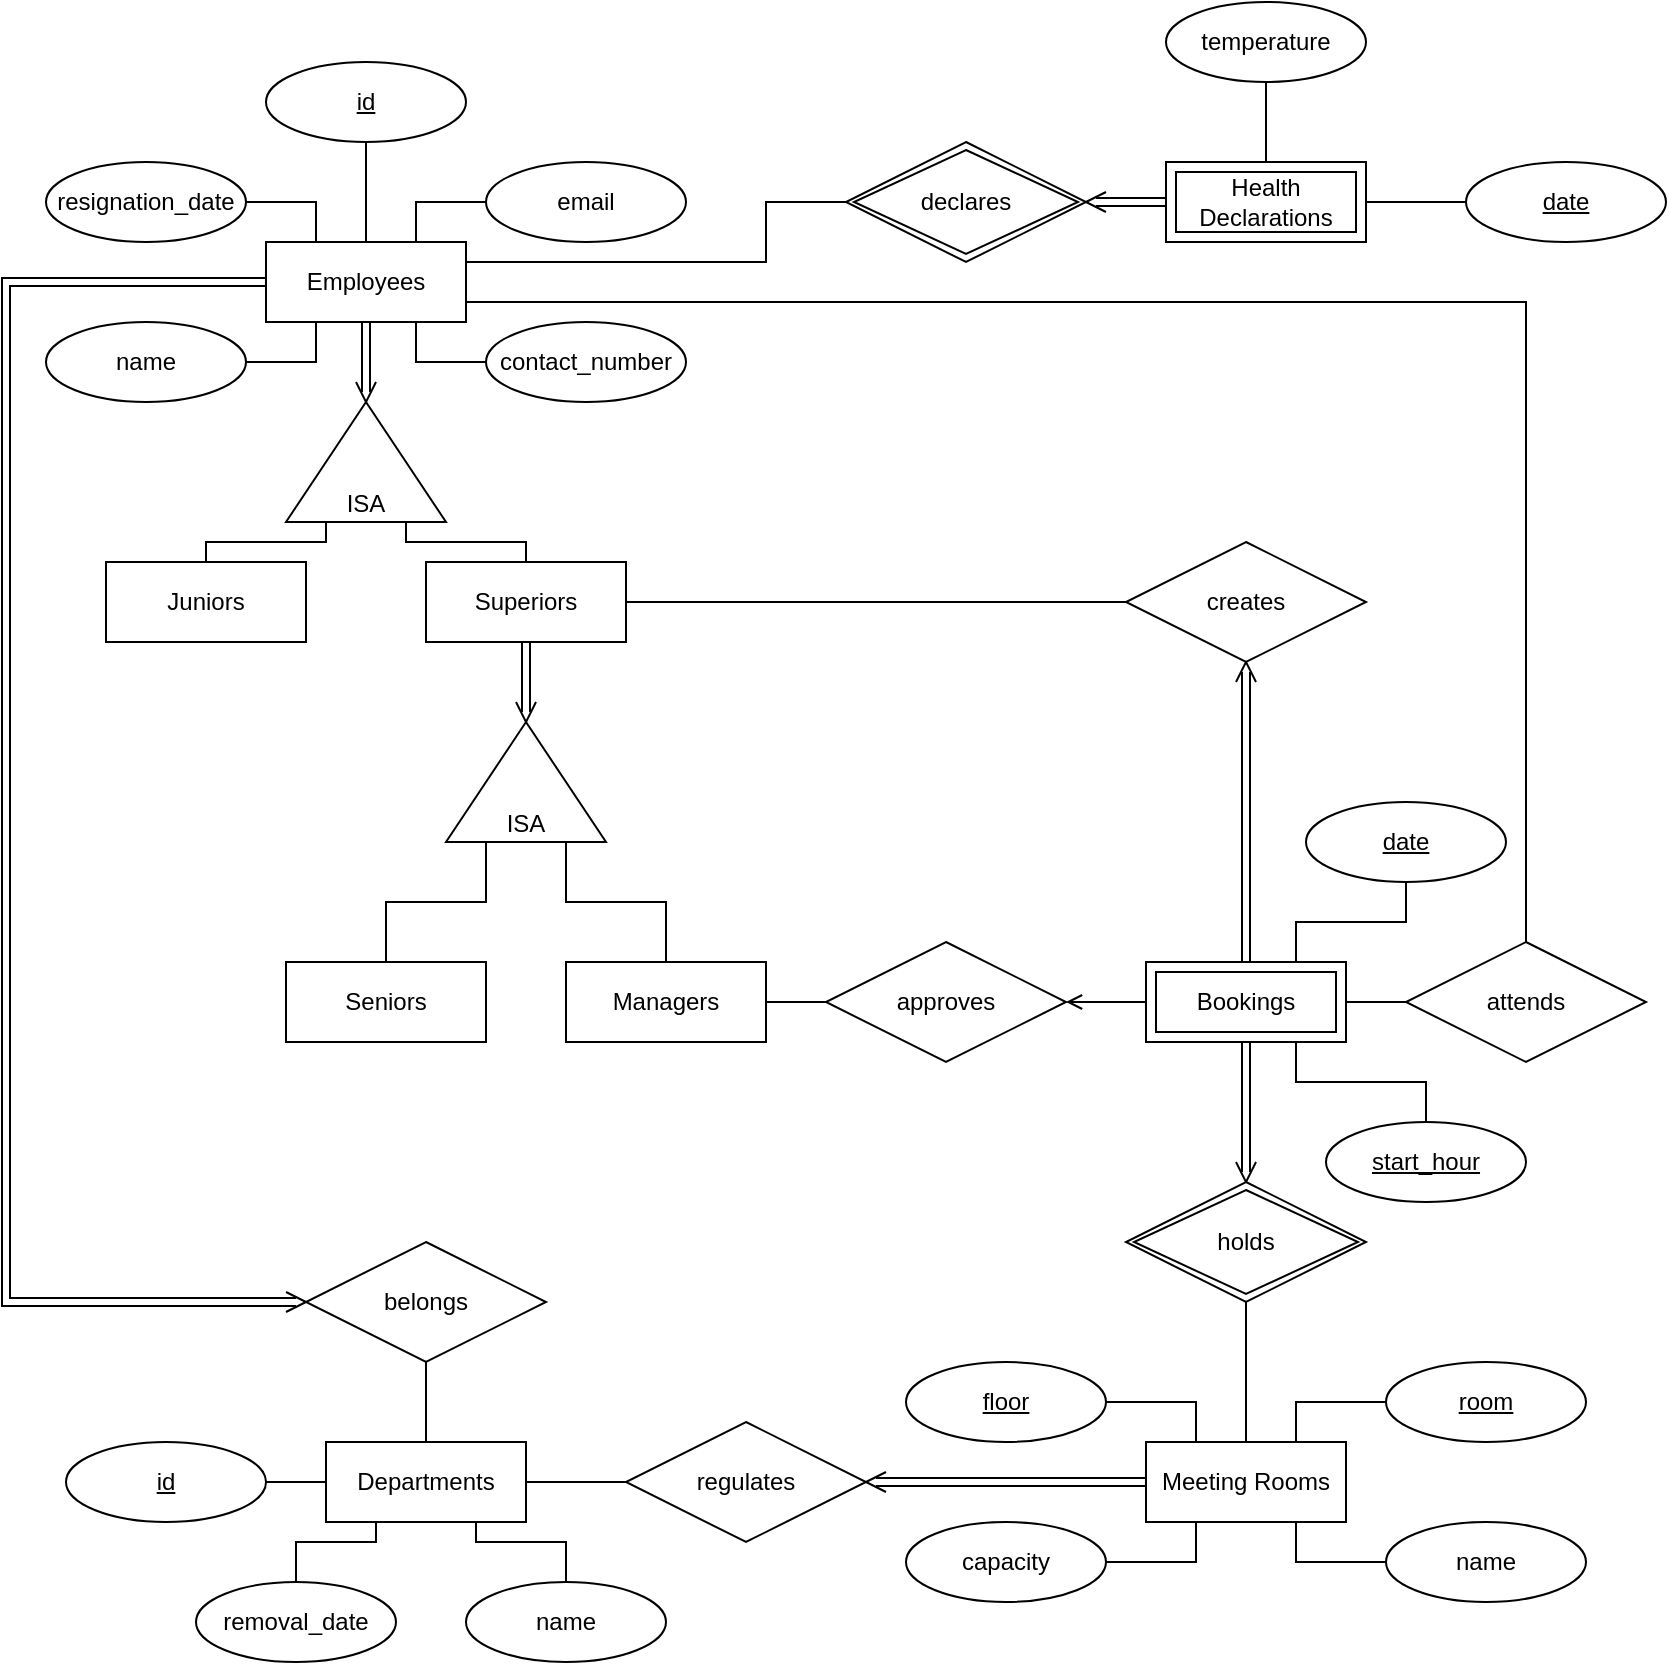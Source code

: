 <mxfile version="15.2.9" type="google"><diagram id="R2lEEEUBdFMjLlhIrx00" name="Page-1"><mxGraphModel dx="1064" dy="620" grid="1" gridSize="10" guides="1" tooltips="1" connect="1" arrows="1" fold="1" page="1" pageScale="1" pageWidth="850" pageHeight="1100" math="0" shadow="0" extFonts="Permanent Marker^https://fonts.googleapis.com/css?family=Permanent+Marker"><root><mxCell id="0"/><mxCell id="1" parent="0"/><mxCell id="0D0uByYMOpNc_iQ8U12g-67" style="edgeStyle=orthogonalEdgeStyle;rounded=0;orthogonalLoop=1;jettySize=auto;html=1;entryX=0;entryY=0.25;entryDx=0;entryDy=0;endArrow=none;endFill=0;" parent="1" source="0D0uByYMOpNc_iQ8U12g-1" target="0D0uByYMOpNc_iQ8U12g-66" edge="1"><mxGeometry relative="1" as="geometry"/></mxCell><mxCell id="0D0uByYMOpNc_iQ8U12g-1" value="Seniors" style="whiteSpace=wrap;html=1;align=center;" parent="1" vertex="1"><mxGeometry x="150" y="570" width="100" height="40" as="geometry"/></mxCell><mxCell id="0D0uByYMOpNc_iQ8U12g-33" style="edgeStyle=orthogonalEdgeStyle;rounded=0;orthogonalLoop=1;jettySize=auto;html=1;exitX=0.5;exitY=0;exitDx=0;exitDy=0;entryX=0;entryY=0.25;entryDx=0;entryDy=0;endArrow=none;endFill=0;" parent="1" source="0D0uByYMOpNc_iQ8U12g-2" target="0D0uByYMOpNc_iQ8U12g-10" edge="1"><mxGeometry relative="1" as="geometry"><Array as="points"><mxPoint x="110" y="360"/><mxPoint x="170" y="360"/></Array></mxGeometry></mxCell><mxCell id="0D0uByYMOpNc_iQ8U12g-2" value="Juniors" style="whiteSpace=wrap;html=1;align=center;" parent="1" vertex="1"><mxGeometry x="60" y="370" width="100" height="40" as="geometry"/></mxCell><mxCell id="sdohsD43adh8IMulmVAE-13" style="edgeStyle=orthogonalEdgeStyle;rounded=0;orthogonalLoop=1;jettySize=auto;html=1;entryX=0;entryY=0.5;entryDx=0;entryDy=0;endArrow=none;endFill=0;shape=link;" parent="1" source="0D0uByYMOpNc_iQ8U12g-3" edge="1"><mxGeometry relative="1" as="geometry"><mxPoint x="445" y="830" as="targetPoint"/></mxGeometry></mxCell><mxCell id="0D0uByYMOpNc_iQ8U12g-3" value="Meeting Rooms" style="whiteSpace=wrap;html=1;align=center;" parent="1" vertex="1"><mxGeometry x="580" y="810" width="100" height="40" as="geometry"/></mxCell><mxCell id="sdohsD43adh8IMulmVAE-8" style="edgeStyle=orthogonalEdgeStyle;rounded=0;orthogonalLoop=1;jettySize=auto;html=1;entryX=0.5;entryY=1;entryDx=0;entryDy=0;endArrow=none;endFill=0;" parent="1" source="0D0uByYMOpNc_iQ8U12g-4" target="0D0uByYMOpNc_iQ8U12g-82" edge="1"><mxGeometry relative="1" as="geometry"/></mxCell><mxCell id="sdohsD43adh8IMulmVAE-11" style="edgeStyle=orthogonalEdgeStyle;rounded=0;orthogonalLoop=1;jettySize=auto;html=1;entryX=0;entryY=0.5;entryDx=0;entryDy=0;endArrow=none;endFill=0;" parent="1" source="0D0uByYMOpNc_iQ8U12g-4" target="sdohsD43adh8IMulmVAE-10" edge="1"><mxGeometry relative="1" as="geometry"/></mxCell><mxCell id="0D0uByYMOpNc_iQ8U12g-4" value="Departments" style="whiteSpace=wrap;html=1;align=center;" parent="1" vertex="1"><mxGeometry x="170" y="810" width="100" height="40" as="geometry"/></mxCell><mxCell id="sdohsD43adh8IMulmVAE-6" style="edgeStyle=orthogonalEdgeStyle;rounded=0;orthogonalLoop=1;jettySize=auto;html=1;entryX=0;entryY=0.5;entryDx=0;entryDy=0;endArrow=none;endFill=0;shape=link;" parent="1" source="0D0uByYMOpNc_iQ8U12g-5" edge="1"><mxGeometry relative="1" as="geometry"><mxPoint x="190" y="285" as="targetPoint"/></mxGeometry></mxCell><mxCell id="sdohsD43adh8IMulmVAE-14" value="" style="edgeStyle=orthogonalEdgeStyle;rounded=0;orthogonalLoop=1;jettySize=auto;html=1;endArrow=none;endFill=0;" parent="1" source="0D0uByYMOpNc_iQ8U12g-5" target="0D0uByYMOpNc_iQ8U12g-24" edge="1"><mxGeometry relative="1" as="geometry"><Array as="points"><mxPoint x="190" y="200"/><mxPoint x="190" y="200"/></Array></mxGeometry></mxCell><mxCell id="sdohsD43adh8IMulmVAE-16" style="edgeStyle=orthogonalEdgeStyle;rounded=0;orthogonalLoop=1;jettySize=auto;html=1;endArrow=none;endFill=0;shape=link;entryX=0;entryY=0.5;entryDx=0;entryDy=0;" parent="1" source="0D0uByYMOpNc_iQ8U12g-5" edge="1"><mxGeometry relative="1" as="geometry"><mxPoint x="155" y="740" as="targetPoint"/><Array as="points"><mxPoint x="10" y="230"/><mxPoint x="10" y="740"/></Array></mxGeometry></mxCell><mxCell id="0D0uByYMOpNc_iQ8U12g-5" value="Employees" style="whiteSpace=wrap;html=1;align=center;" parent="1" vertex="1"><mxGeometry x="140" y="210" width="100" height="40" as="geometry"/></mxCell><mxCell id="0D0uByYMOpNc_iQ8U12g-68" style="edgeStyle=orthogonalEdgeStyle;rounded=0;orthogonalLoop=1;jettySize=auto;html=1;entryX=0;entryY=0.75;entryDx=0;entryDy=0;endArrow=none;endFill=0;" parent="1" source="0D0uByYMOpNc_iQ8U12g-7" target="0D0uByYMOpNc_iQ8U12g-66" edge="1"><mxGeometry relative="1" as="geometry"/></mxCell><mxCell id="0D0uByYMOpNc_iQ8U12g-7" value="Managers" style="whiteSpace=wrap;html=1;align=center;" parent="1" vertex="1"><mxGeometry x="290" y="570" width="100" height="40" as="geometry"/></mxCell><mxCell id="0D0uByYMOpNc_iQ8U12g-32" style="edgeStyle=orthogonalEdgeStyle;rounded=0;orthogonalLoop=1;jettySize=auto;html=1;exitX=0.5;exitY=0;exitDx=0;exitDy=0;entryX=0;entryY=0.75;entryDx=0;entryDy=0;endArrow=none;endFill=0;" parent="1" source="0D0uByYMOpNc_iQ8U12g-8" target="0D0uByYMOpNc_iQ8U12g-10" edge="1"><mxGeometry relative="1" as="geometry"><Array as="points"><mxPoint x="270" y="360"/><mxPoint x="210" y="360"/></Array></mxGeometry></mxCell><mxCell id="0D0uByYMOpNc_iQ8U12g-92" style="edgeStyle=orthogonalEdgeStyle;rounded=0;orthogonalLoop=1;jettySize=auto;html=1;entryX=0;entryY=0.5;entryDx=0;entryDy=0;endArrow=none;endFill=0;" parent="1" source="0D0uByYMOpNc_iQ8U12g-8" target="0D0uByYMOpNc_iQ8U12g-91" edge="1"><mxGeometry relative="1" as="geometry"/></mxCell><mxCell id="sdohsD43adh8IMulmVAE-7" style="edgeStyle=orthogonalEdgeStyle;shape=link;rounded=0;orthogonalLoop=1;jettySize=auto;html=1;endArrow=none;endFill=0;" parent="1" source="0D0uByYMOpNc_iQ8U12g-8" edge="1"><mxGeometry relative="1" as="geometry"><mxPoint x="270" y="445" as="targetPoint"/></mxGeometry></mxCell><mxCell id="0D0uByYMOpNc_iQ8U12g-8" value="Superiors" style="whiteSpace=wrap;html=1;align=center;" parent="1" vertex="1"><mxGeometry x="220" y="370" width="100" height="40" as="geometry"/></mxCell><mxCell id="0D0uByYMOpNc_iQ8U12g-10" value="ISA" style="triangle;whiteSpace=wrap;html=1;align=center;direction=north;verticalAlign=bottom;" parent="1" vertex="1"><mxGeometry x="150" y="290" width="80" height="60" as="geometry"/></mxCell><mxCell id="0D0uByYMOpNc_iQ8U12g-19" value="" style="edgeStyle=orthogonalEdgeStyle;rounded=0;orthogonalLoop=1;jettySize=auto;html=1;endArrow=none;endFill=0;" parent="1" source="0D0uByYMOpNc_iQ8U12g-16" target="0D0uByYMOpNc_iQ8U12g-4" edge="1"><mxGeometry relative="1" as="geometry"/></mxCell><mxCell id="0D0uByYMOpNc_iQ8U12g-16" value="id" style="ellipse;whiteSpace=wrap;html=1;align=center;fontStyle=4" parent="1" vertex="1"><mxGeometry x="40" y="810" width="100" height="40" as="geometry"/></mxCell><mxCell id="jhzV4ZEvLMsRYvqZPmB_-6" style="edgeStyle=orthogonalEdgeStyle;rounded=0;orthogonalLoop=1;jettySize=auto;html=1;entryX=0.75;entryY=1;entryDx=0;entryDy=0;endArrow=none;endFill=0;" parent="1" source="0D0uByYMOpNc_iQ8U12g-18" target="0D0uByYMOpNc_iQ8U12g-4" edge="1"><mxGeometry relative="1" as="geometry"/></mxCell><mxCell id="0D0uByYMOpNc_iQ8U12g-18" value="name" style="ellipse;whiteSpace=wrap;html=1;align=center;" parent="1" vertex="1"><mxGeometry x="240" y="880" width="100" height="40" as="geometry"/></mxCell><mxCell id="0D0uByYMOpNc_iQ8U12g-31" style="edgeStyle=orthogonalEdgeStyle;rounded=0;orthogonalLoop=1;jettySize=auto;html=1;entryX=0.25;entryY=1;entryDx=0;entryDy=0;endArrow=none;endFill=0;" parent="1" source="0D0uByYMOpNc_iQ8U12g-21" target="0D0uByYMOpNc_iQ8U12g-5" edge="1"><mxGeometry relative="1" as="geometry"/></mxCell><mxCell id="0D0uByYMOpNc_iQ8U12g-21" value="name" style="ellipse;whiteSpace=wrap;html=1;align=center;" parent="1" vertex="1"><mxGeometry x="30" y="250" width="100" height="40" as="geometry"/></mxCell><mxCell id="0D0uByYMOpNc_iQ8U12g-28" style="edgeStyle=orthogonalEdgeStyle;rounded=0;orthogonalLoop=1;jettySize=auto;html=1;exitX=0;exitY=0.5;exitDx=0;exitDy=0;entryX=0.75;entryY=1;entryDx=0;entryDy=0;endArrow=none;endFill=0;" parent="1" source="0D0uByYMOpNc_iQ8U12g-22" target="0D0uByYMOpNc_iQ8U12g-5" edge="1"><mxGeometry relative="1" as="geometry"/></mxCell><mxCell id="0D0uByYMOpNc_iQ8U12g-22" value="contact_number" style="ellipse;whiteSpace=wrap;html=1;align=center;" parent="1" vertex="1"><mxGeometry x="250" y="250" width="100" height="40" as="geometry"/></mxCell><mxCell id="0D0uByYMOpNc_iQ8U12g-29" style="edgeStyle=orthogonalEdgeStyle;rounded=0;orthogonalLoop=1;jettySize=auto;html=1;entryX=0.75;entryY=0;entryDx=0;entryDy=0;endArrow=none;endFill=0;" parent="1" source="0D0uByYMOpNc_iQ8U12g-23" target="0D0uByYMOpNc_iQ8U12g-5" edge="1"><mxGeometry relative="1" as="geometry"/></mxCell><mxCell id="0D0uByYMOpNc_iQ8U12g-23" value="email" style="ellipse;whiteSpace=wrap;html=1;align=center;" parent="1" vertex="1"><mxGeometry x="250" y="170" width="100" height="40" as="geometry"/></mxCell><mxCell id="0D0uByYMOpNc_iQ8U12g-24" value="id" style="ellipse;whiteSpace=wrap;html=1;align=center;fontStyle=4" parent="1" vertex="1"><mxGeometry x="140" y="120" width="100" height="40" as="geometry"/></mxCell><mxCell id="0D0uByYMOpNc_iQ8U12g-47" style="edgeStyle=orthogonalEdgeStyle;rounded=0;orthogonalLoop=1;jettySize=auto;html=1;entryX=0.75;entryY=1;entryDx=0;entryDy=0;endArrow=none;endFill=0;" parent="1" source="0D0uByYMOpNc_iQ8U12g-41" target="0D0uByYMOpNc_iQ8U12g-3" edge="1"><mxGeometry relative="1" as="geometry"/></mxCell><mxCell id="0D0uByYMOpNc_iQ8U12g-41" value="name" style="ellipse;whiteSpace=wrap;html=1;align=center;" parent="1" vertex="1"><mxGeometry x="700" y="850" width="100" height="40" as="geometry"/></mxCell><mxCell id="0D0uByYMOpNc_iQ8U12g-46" style="edgeStyle=orthogonalEdgeStyle;rounded=0;orthogonalLoop=1;jettySize=auto;html=1;entryX=0.75;entryY=0;entryDx=0;entryDy=0;endArrow=none;endFill=0;" parent="1" source="0D0uByYMOpNc_iQ8U12g-42" target="0D0uByYMOpNc_iQ8U12g-3" edge="1"><mxGeometry relative="1" as="geometry"/></mxCell><mxCell id="0D0uByYMOpNc_iQ8U12g-42" value="room" style="ellipse;whiteSpace=wrap;html=1;align=center;fontStyle=4" parent="1" vertex="1"><mxGeometry x="700" y="770" width="100" height="40" as="geometry"/></mxCell><mxCell id="0D0uByYMOpNc_iQ8U12g-45" style="edgeStyle=orthogonalEdgeStyle;rounded=0;orthogonalLoop=1;jettySize=auto;html=1;entryX=0.25;entryY=0;entryDx=0;entryDy=0;endArrow=none;endFill=0;" parent="1" source="0D0uByYMOpNc_iQ8U12g-43" target="0D0uByYMOpNc_iQ8U12g-3" edge="1"><mxGeometry relative="1" as="geometry"/></mxCell><mxCell id="0D0uByYMOpNc_iQ8U12g-43" value="floor" style="ellipse;whiteSpace=wrap;html=1;align=center;fontStyle=4" parent="1" vertex="1"><mxGeometry x="460" y="770" width="100" height="40" as="geometry"/></mxCell><mxCell id="0D0uByYMOpNc_iQ8U12g-48" style="edgeStyle=orthogonalEdgeStyle;rounded=0;orthogonalLoop=1;jettySize=auto;html=1;entryX=0.25;entryY=1;entryDx=0;entryDy=0;endArrow=none;endFill=0;" parent="1" source="0D0uByYMOpNc_iQ8U12g-44" target="0D0uByYMOpNc_iQ8U12g-3" edge="1"><mxGeometry relative="1" as="geometry"/></mxCell><mxCell id="0D0uByYMOpNc_iQ8U12g-44" value="capacity" style="ellipse;whiteSpace=wrap;html=1;align=center;" parent="1" vertex="1"><mxGeometry x="460" y="850" width="100" height="40" as="geometry"/></mxCell><mxCell id="0D0uByYMOpNc_iQ8U12g-118" style="edgeStyle=orthogonalEdgeStyle;rounded=0;orthogonalLoop=1;jettySize=auto;html=1;entryX=0.75;entryY=0;entryDx=0;entryDy=0;endArrow=none;endFill=0;" parent="1" source="0D0uByYMOpNc_iQ8U12g-49" target="0D0uByYMOpNc_iQ8U12g-117" edge="1"><mxGeometry relative="1" as="geometry"/></mxCell><mxCell id="0D0uByYMOpNc_iQ8U12g-49" value="date" style="ellipse;whiteSpace=wrap;html=1;align=center;fontStyle=4" parent="1" vertex="1"><mxGeometry x="660" y="490" width="100" height="40" as="geometry"/></mxCell><mxCell id="0D0uByYMOpNc_iQ8U12g-119" style="edgeStyle=orthogonalEdgeStyle;rounded=0;orthogonalLoop=1;jettySize=auto;html=1;entryX=0.75;entryY=1;entryDx=0;entryDy=0;endArrow=none;endFill=0;" parent="1" source="0D0uByYMOpNc_iQ8U12g-50" target="0D0uByYMOpNc_iQ8U12g-117" edge="1"><mxGeometry relative="1" as="geometry"/></mxCell><mxCell id="0D0uByYMOpNc_iQ8U12g-50" value="start_hour" style="ellipse;whiteSpace=wrap;html=1;align=center;fontStyle=4" parent="1" vertex="1"><mxGeometry x="670" y="650" width="100" height="40" as="geometry"/></mxCell><mxCell id="0D0uByYMOpNc_iQ8U12g-97" value="" style="edgeStyle=orthogonalEdgeStyle;rounded=0;orthogonalLoop=1;jettySize=auto;html=1;endArrow=none;endFill=0;" parent="1" source="0D0uByYMOpNc_iQ8U12g-53" edge="1"><mxGeometry relative="1" as="geometry"><mxPoint x="680" y="590" as="targetPoint"/></mxGeometry></mxCell><mxCell id="0D0uByYMOpNc_iQ8U12g-98" style="edgeStyle=orthogonalEdgeStyle;rounded=0;orthogonalLoop=1;jettySize=auto;html=1;entryX=1;entryY=0.75;entryDx=0;entryDy=0;endArrow=none;endFill=0;" parent="1" source="0D0uByYMOpNc_iQ8U12g-53" target="0D0uByYMOpNc_iQ8U12g-5" edge="1"><mxGeometry relative="1" as="geometry"><Array as="points"><mxPoint x="770" y="240"/></Array></mxGeometry></mxCell><mxCell id="0D0uByYMOpNc_iQ8U12g-53" value="attends" style="shape=rhombus;perimeter=rhombusPerimeter;whiteSpace=wrap;html=1;align=center;" parent="1" vertex="1"><mxGeometry x="710" y="560" width="120" height="60" as="geometry"/></mxCell><mxCell id="0D0uByYMOpNc_iQ8U12g-66" value="ISA" style="triangle;whiteSpace=wrap;html=1;align=center;direction=north;verticalAlign=bottom;" parent="1" vertex="1"><mxGeometry x="230" y="450" width="80" height="60" as="geometry"/></mxCell><mxCell id="0D0uByYMOpNc_iQ8U12g-77" value="" style="edgeStyle=orthogonalEdgeStyle;rounded=0;orthogonalLoop=1;jettySize=auto;html=1;endArrow=none;endFill=0;" parent="1" source="0D0uByYMOpNc_iQ8U12g-71" target="0D0uByYMOpNc_iQ8U12g-75" edge="1"><mxGeometry relative="1" as="geometry"/></mxCell><mxCell id="0D0uByYMOpNc_iQ8U12g-71" value="temperature" style="ellipse;whiteSpace=wrap;html=1;align=center;" parent="1" vertex="1"><mxGeometry x="590" y="90" width="100" height="40" as="geometry"/></mxCell><mxCell id="0D0uByYMOpNc_iQ8U12g-76" value="" style="edgeStyle=orthogonalEdgeStyle;rounded=0;orthogonalLoop=1;jettySize=auto;html=1;endArrow=none;endFill=0;" parent="1" source="0D0uByYMOpNc_iQ8U12g-72" target="0D0uByYMOpNc_iQ8U12g-75" edge="1"><mxGeometry relative="1" as="geometry"/></mxCell><mxCell id="0D0uByYMOpNc_iQ8U12g-72" value="date" style="ellipse;whiteSpace=wrap;html=1;align=center;fontStyle=4" parent="1" vertex="1"><mxGeometry x="740" y="170" width="100" height="40" as="geometry"/></mxCell><mxCell id="0D0uByYMOpNc_iQ8U12g-81" style="edgeStyle=orthogonalEdgeStyle;rounded=0;orthogonalLoop=1;jettySize=auto;html=1;entryX=0;entryY=0.5;entryDx=0;entryDy=0;endArrow=none;endFill=0;shape=link;" parent="1" source="0D0uByYMOpNc_iQ8U12g-75" edge="1"><mxGeometry relative="1" as="geometry"><mxPoint x="555" y="190" as="targetPoint"/></mxGeometry></mxCell><mxCell id="0D0uByYMOpNc_iQ8U12g-75" value="Health Declarations" style="shape=ext;margin=3;double=1;whiteSpace=wrap;html=1;align=center;fillColor=#ffffff;" parent="1" vertex="1"><mxGeometry x="590" y="170" width="100" height="40" as="geometry"/></mxCell><mxCell id="0D0uByYMOpNc_iQ8U12g-79" style="edgeStyle=orthogonalEdgeStyle;rounded=0;orthogonalLoop=1;jettySize=auto;html=1;entryX=1;entryY=0.25;entryDx=0;entryDy=0;endArrow=none;endFill=0;" parent="1" source="0D0uByYMOpNc_iQ8U12g-78" target="0D0uByYMOpNc_iQ8U12g-5" edge="1"><mxGeometry relative="1" as="geometry"><Array as="points"><mxPoint x="390" y="190"/><mxPoint x="390" y="220"/></Array></mxGeometry></mxCell><mxCell id="0D0uByYMOpNc_iQ8U12g-78" value="declares" style="shape=rhombus;double=1;perimeter=rhombusPerimeter;whiteSpace=wrap;html=1;align=center;fillColor=#ffffff;" parent="1" vertex="1"><mxGeometry x="430" y="160" width="120" height="60" as="geometry"/></mxCell><mxCell id="0D0uByYMOpNc_iQ8U12g-82" value="belongs" style="shape=rhombus;perimeter=rhombusPerimeter;whiteSpace=wrap;html=1;align=center;fillColor=#FFFFFF;" parent="1" vertex="1"><mxGeometry x="160" y="710" width="120" height="60" as="geometry"/></mxCell><mxCell id="0D0uByYMOpNc_iQ8U12g-114" style="edgeStyle=orthogonalEdgeStyle;rounded=0;orthogonalLoop=1;jettySize=auto;html=1;entryX=0;entryY=0.5;entryDx=0;entryDy=0;endArrow=none;endFill=0;shape=link;" parent="1" edge="1"><mxGeometry relative="1" as="geometry"><mxPoint x="630" y="610" as="sourcePoint"/><mxPoint x="630" y="675" as="targetPoint"/></mxGeometry></mxCell><mxCell id="0D0uByYMOpNc_iQ8U12g-95" value="" style="edgeStyle=orthogonalEdgeStyle;rounded=0;orthogonalLoop=1;jettySize=auto;html=1;endArrow=none;endFill=0;" parent="1" source="0D0uByYMOpNc_iQ8U12g-90" target="0D0uByYMOpNc_iQ8U12g-7" edge="1"><mxGeometry relative="1" as="geometry"/></mxCell><mxCell id="0D0uByYMOpNc_iQ8U12g-90" value="approves" style="shape=rhombus;perimeter=rhombusPerimeter;whiteSpace=wrap;html=1;align=center;fillColor=#FFFFFF;" parent="1" vertex="1"><mxGeometry x="420" y="560" width="120" height="60" as="geometry"/></mxCell><mxCell id="0D0uByYMOpNc_iQ8U12g-91" value="creates" style="shape=rhombus;perimeter=rhombusPerimeter;whiteSpace=wrap;html=1;align=center;fillColor=#FFFFFF;" parent="1" vertex="1"><mxGeometry x="570" y="360" width="120" height="60" as="geometry"/></mxCell><mxCell id="0D0uByYMOpNc_iQ8U12g-112" style="edgeStyle=orthogonalEdgeStyle;shape=link;rounded=0;orthogonalLoop=1;jettySize=auto;html=1;entryX=0.5;entryY=0;entryDx=0;entryDy=0;endArrow=none;endFill=0;" parent="1" edge="1"><mxGeometry relative="1" as="geometry"><mxPoint x="630" y="570" as="targetPoint"/><mxPoint x="630" y="425" as="sourcePoint"/></mxGeometry></mxCell><mxCell id="0D0uByYMOpNc_iQ8U12g-115" value="holds" style="shape=rhombus;double=1;perimeter=rhombusPerimeter;whiteSpace=wrap;html=1;align=center;fillColor=#FFFFFF;" parent="1" vertex="1"><mxGeometry x="570" y="680" width="120" height="60" as="geometry"/></mxCell><mxCell id="sdohsD43adh8IMulmVAE-1" value="" style="edgeStyle=orthogonalEdgeStyle;rounded=0;orthogonalLoop=1;jettySize=auto;html=1;endArrow=open;endFill=0;" parent="1" source="0D0uByYMOpNc_iQ8U12g-117" target="0D0uByYMOpNc_iQ8U12g-90" edge="1"><mxGeometry relative="1" as="geometry"/></mxCell><mxCell id="0D0uByYMOpNc_iQ8U12g-117" value="Bookings" style="shape=ext;margin=3;double=1;whiteSpace=wrap;html=1;align=center;fillColor=#FFFFFF;" parent="1" vertex="1"><mxGeometry x="580" y="570" width="100" height="40" as="geometry"/></mxCell><mxCell id="sdohsD43adh8IMulmVAE-15" style="edgeStyle=orthogonalEdgeStyle;rounded=0;orthogonalLoop=1;jettySize=auto;html=1;entryX=0.25;entryY=0;entryDx=0;entryDy=0;endArrow=none;endFill=0;" parent="1" source="0D0uByYMOpNc_iQ8U12g-120" target="0D0uByYMOpNc_iQ8U12g-5" edge="1"><mxGeometry relative="1" as="geometry"/></mxCell><mxCell id="0D0uByYMOpNc_iQ8U12g-120" value="resignation_date" style="ellipse;whiteSpace=wrap;html=1;align=center;fontStyle=0" parent="1" vertex="1"><mxGeometry x="30" y="170" width="100" height="40" as="geometry"/></mxCell><mxCell id="sdohsD43adh8IMulmVAE-10" value="regulates" style="shape=rhombus;perimeter=rhombusPerimeter;whiteSpace=wrap;html=1;align=center;fillColor=#FFFFFF;" parent="1" vertex="1"><mxGeometry x="320" y="800" width="120" height="60" as="geometry"/></mxCell><mxCell id="saESY-_zcAumq6KxcScg-4" value="" style="group" parent="1" vertex="1" connectable="0"><mxGeometry x="265" y="440" width="10" height="10" as="geometry"/></mxCell><mxCell id="saESY-_zcAumq6KxcScg-2" value="" style="endArrow=none;html=1;" parent="saESY-_zcAumq6KxcScg-4" edge="1"><mxGeometry width="50" height="50" relative="1" as="geometry"><mxPoint x="5" y="10" as="sourcePoint"/><mxPoint x="10" as="targetPoint"/></mxGeometry></mxCell><mxCell id="saESY-_zcAumq6KxcScg-3" value="" style="endArrow=none;html=1;" parent="saESY-_zcAumq6KxcScg-4" edge="1"><mxGeometry width="50" height="50" relative="1" as="geometry"><mxPoint x="5" y="10" as="sourcePoint"/><mxPoint as="targetPoint"/></mxGeometry></mxCell><mxCell id="saESY-_zcAumq6KxcScg-5" value="" style="group" parent="1" vertex="1" connectable="0"><mxGeometry x="185" y="280" width="10" height="10" as="geometry"/></mxCell><mxCell id="saESY-_zcAumq6KxcScg-6" value="" style="endArrow=none;html=1;" parent="saESY-_zcAumq6KxcScg-5" edge="1"><mxGeometry width="50" height="50" relative="1" as="geometry"><mxPoint x="5" y="10" as="sourcePoint"/><mxPoint x="10" as="targetPoint"/><Array as="points"><mxPoint x="5" y="10"/></Array></mxGeometry></mxCell><mxCell id="saESY-_zcAumq6KxcScg-7" value="" style="endArrow=none;html=1;" parent="saESY-_zcAumq6KxcScg-5" edge="1"><mxGeometry width="50" height="50" relative="1" as="geometry"><mxPoint x="5" y="10" as="sourcePoint"/><mxPoint as="targetPoint"/></mxGeometry></mxCell><mxCell id="saESY-_zcAumq6KxcScg-8" value="" style="group;direction=east;rotation=-180;" parent="1" vertex="1" connectable="0"><mxGeometry x="550" y="185" width="10" height="10" as="geometry"/></mxCell><mxCell id="saESY-_zcAumq6KxcScg-9" value="" style="endArrow=none;html=1;" parent="saESY-_zcAumq6KxcScg-8" edge="1"><mxGeometry width="50" height="50" relative="1" as="geometry"><mxPoint y="5" as="sourcePoint"/><mxPoint x="10" y="10" as="targetPoint"/></mxGeometry></mxCell><mxCell id="saESY-_zcAumq6KxcScg-10" value="" style="endArrow=none;html=1;" parent="saESY-_zcAumq6KxcScg-8" edge="1"><mxGeometry width="50" height="50" relative="1" as="geometry"><mxPoint y="5" as="sourcePoint"/><mxPoint x="10" as="targetPoint"/></mxGeometry></mxCell><mxCell id="saESY-_zcAumq6KxcScg-11" value="" style="group;rotation=-180;" parent="1" vertex="1" connectable="0"><mxGeometry x="440" y="825" width="10" height="10" as="geometry"/></mxCell><mxCell id="saESY-_zcAumq6KxcScg-12" value="" style="endArrow=none;html=1;" parent="saESY-_zcAumq6KxcScg-11" edge="1"><mxGeometry width="50" height="50" relative="1" as="geometry"><mxPoint y="5" as="sourcePoint"/><mxPoint x="10" y="10" as="targetPoint"/></mxGeometry></mxCell><mxCell id="saESY-_zcAumq6KxcScg-13" value="" style="endArrow=none;html=1;" parent="saESY-_zcAumq6KxcScg-11" edge="1"><mxGeometry width="50" height="50" relative="1" as="geometry"><mxPoint y="5" as="sourcePoint"/><mxPoint x="10" as="targetPoint"/></mxGeometry></mxCell><mxCell id="saESY-_zcAumq6KxcScg-14" value="" style="group;rotation=-90;" parent="1" vertex="1" connectable="0"><mxGeometry x="150" y="735" width="10" height="10" as="geometry"/></mxCell><mxCell id="saESY-_zcAumq6KxcScg-15" value="" style="endArrow=none;html=1;" parent="saESY-_zcAumq6KxcScg-14" edge="1"><mxGeometry width="50" height="50" relative="1" as="geometry"><mxPoint x="10" y="5" as="sourcePoint"/><mxPoint as="targetPoint"/></mxGeometry></mxCell><mxCell id="saESY-_zcAumq6KxcScg-16" value="" style="endArrow=none;html=1;" parent="saESY-_zcAumq6KxcScg-14" edge="1"><mxGeometry width="50" height="50" relative="1" as="geometry"><mxPoint x="10" y="5" as="sourcePoint"/><mxPoint y="10" as="targetPoint"/></mxGeometry></mxCell><mxCell id="saESY-_zcAumq6KxcScg-17" value="" style="group;rotation=-180;" parent="1" vertex="1" connectable="0"><mxGeometry x="625" y="420" width="10" height="10" as="geometry"/></mxCell><mxCell id="saESY-_zcAumq6KxcScg-18" value="" style="endArrow=none;html=1;" parent="saESY-_zcAumq6KxcScg-17" edge="1"><mxGeometry width="50" height="50" relative="1" as="geometry"><mxPoint x="5" as="sourcePoint"/><mxPoint y="10" as="targetPoint"/></mxGeometry></mxCell><mxCell id="saESY-_zcAumq6KxcScg-19" value="" style="endArrow=none;html=1;" parent="saESY-_zcAumq6KxcScg-17" edge="1"><mxGeometry width="50" height="50" relative="1" as="geometry"><mxPoint x="5" as="sourcePoint"/><mxPoint x="10" y="10" as="targetPoint"/></mxGeometry></mxCell><mxCell id="saESY-_zcAumq6KxcScg-20" value="" style="group" parent="1" vertex="1" connectable="0"><mxGeometry x="625" y="670" width="10" height="10" as="geometry"/></mxCell><mxCell id="saESY-_zcAumq6KxcScg-21" value="" style="endArrow=none;html=1;" parent="saESY-_zcAumq6KxcScg-20" edge="1"><mxGeometry width="50" height="50" relative="1" as="geometry"><mxPoint x="5" y="10" as="sourcePoint"/><mxPoint x="10" as="targetPoint"/></mxGeometry></mxCell><mxCell id="saESY-_zcAumq6KxcScg-22" value="" style="endArrow=none;html=1;" parent="saESY-_zcAumq6KxcScg-20" edge="1"><mxGeometry width="50" height="50" relative="1" as="geometry"><mxPoint x="5" y="10" as="sourcePoint"/><mxPoint as="targetPoint"/></mxGeometry></mxCell><mxCell id="jhzV4ZEvLMsRYvqZPmB_-5" style="edgeStyle=orthogonalEdgeStyle;rounded=0;orthogonalLoop=1;jettySize=auto;html=1;entryX=0.25;entryY=1;entryDx=0;entryDy=0;endArrow=none;endFill=0;" parent="1" source="jhzV4ZEvLMsRYvqZPmB_-3" target="0D0uByYMOpNc_iQ8U12g-4" edge="1"><mxGeometry relative="1" as="geometry"/></mxCell><mxCell id="jhzV4ZEvLMsRYvqZPmB_-3" value="removal_date" style="ellipse;whiteSpace=wrap;html=1;align=center;" parent="1" vertex="1"><mxGeometry x="105" y="880" width="100" height="40" as="geometry"/></mxCell><mxCell id="loBcZvS6hXZblXe_3l4g-1" value="" style="endArrow=none;html=1;entryX=0.5;entryY=1;entryDx=0;entryDy=0;exitX=0.5;exitY=0;exitDx=0;exitDy=0;" edge="1" parent="1" source="0D0uByYMOpNc_iQ8U12g-3" target="0D0uByYMOpNc_iQ8U12g-115"><mxGeometry width="50" height="50" relative="1" as="geometry"><mxPoint x="400" y="720" as="sourcePoint"/><mxPoint x="450" y="670" as="targetPoint"/></mxGeometry></mxCell></root></mxGraphModel></diagram></mxfile>